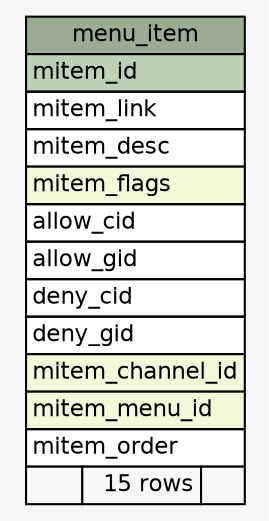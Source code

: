 // dot 2.26.3 on Linux 3.2.0-4-686-pae
// SchemaSpy rev 590
digraph "menu_item" {
  graph [
    rankdir="RL"
    bgcolor="#f7f7f7"
    nodesep="0.18"
    ranksep="0.46"
    fontname="Helvetica"
    fontsize="11"
  ];
  node [
    fontname="Helvetica"
    fontsize="11"
    shape="plaintext"
  ];
  edge [
    arrowsize="0.8"
  ];
  "menu_item" [
    label=<
    <TABLE BORDER="0" CELLBORDER="1" CELLSPACING="0" BGCOLOR="#ffffff">
      <TR><TD COLSPAN="3" BGCOLOR="#9bab96" ALIGN="CENTER">menu_item</TD></TR>
      <TR><TD PORT="mitem_id" COLSPAN="3" BGCOLOR="#bed1b8" ALIGN="LEFT">mitem_id</TD></TR>
      <TR><TD PORT="mitem_link" COLSPAN="3" ALIGN="LEFT">mitem_link</TD></TR>
      <TR><TD PORT="mitem_desc" COLSPAN="3" ALIGN="LEFT">mitem_desc</TD></TR>
      <TR><TD PORT="mitem_flags" COLSPAN="3" BGCOLOR="#f4f7da" ALIGN="LEFT">mitem_flags</TD></TR>
      <TR><TD PORT="allow_cid" COLSPAN="3" ALIGN="LEFT">allow_cid</TD></TR>
      <TR><TD PORT="allow_gid" COLSPAN="3" ALIGN="LEFT">allow_gid</TD></TR>
      <TR><TD PORT="deny_cid" COLSPAN="3" ALIGN="LEFT">deny_cid</TD></TR>
      <TR><TD PORT="deny_gid" COLSPAN="3" ALIGN="LEFT">deny_gid</TD></TR>
      <TR><TD PORT="mitem_channel_id" COLSPAN="3" BGCOLOR="#f4f7da" ALIGN="LEFT">mitem_channel_id</TD></TR>
      <TR><TD PORT="mitem_menu_id" COLSPAN="3" BGCOLOR="#f4f7da" ALIGN="LEFT">mitem_menu_id</TD></TR>
      <TR><TD PORT="mitem_order" COLSPAN="3" ALIGN="LEFT">mitem_order</TD></TR>
      <TR><TD ALIGN="LEFT" BGCOLOR="#f7f7f7">  </TD><TD ALIGN="RIGHT" BGCOLOR="#f7f7f7">15 rows</TD><TD ALIGN="RIGHT" BGCOLOR="#f7f7f7">  </TD></TR>
    </TABLE>>
    URL="tables/menu_item.html"
    tooltip="menu_item"
  ];
}
